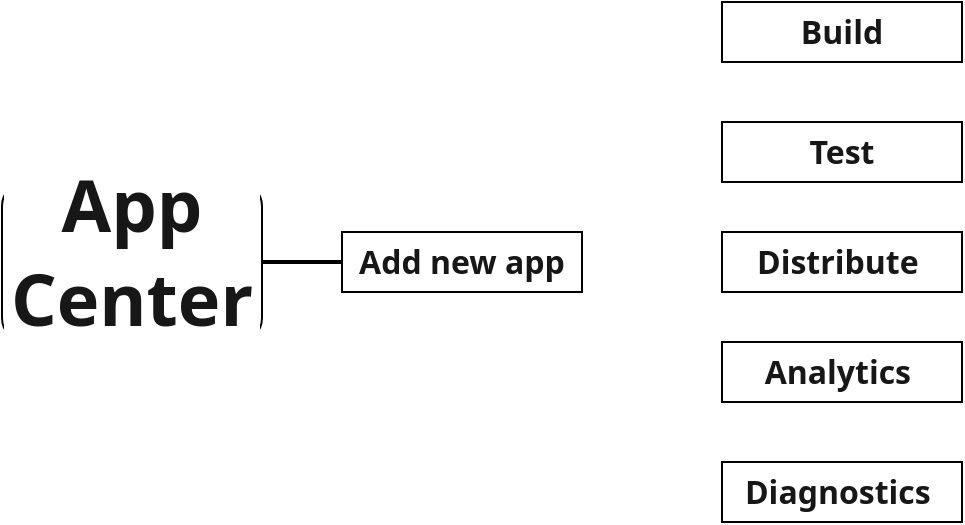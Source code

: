 <mxfile version="14.5.8" type="github">
  <diagram name="Page-1" id="74e2e168-ea6b-b213-b513-2b3c1d86103e">
    <mxGraphModel dx="1422" dy="794" grid="1" gridSize="10" guides="1" tooltips="1" connect="1" arrows="1" fold="1" page="1" pageScale="1" pageWidth="1100" pageHeight="850" background="#ffffff" math="0" shadow="0">
      <root>
        <mxCell id="0" />
        <mxCell id="1" parent="0" />
        <mxCell id="1yIDL5ooGT145qJ7OEon-2" value="&lt;h1 id=&quot;app-center-quickstart&quot; style=&quot;box-sizing: inherit ; font-size: 2.25rem ; margin: -10px 0px 0px ; padding: 0px ; outline-color: inherit ; line-height: 1.3 ; overflow-wrap: break-word ; word-break: break-word ; color: rgb(23 , 23 , 23) ; font-family: &amp;#34;segoe ui&amp;#34; , &amp;#34;segoeui&amp;#34; , &amp;#34;helvetica neue&amp;#34; , &amp;#34;helvetica&amp;#34; , &amp;#34;arial&amp;#34; , sans-serif ; background-color: rgb(255 , 255 , 255)&quot;&gt;App Center&lt;/h1&gt;" style="rounded=1;whiteSpace=wrap;html=1;" parent="1" vertex="1">
          <mxGeometry x="120" y="220" width="130" height="80" as="geometry" />
        </mxCell>
        <mxCell id="1yIDL5ooGT145qJ7OEon-3" value="&lt;span style=&quot;box-sizing: inherit ; font-weight: 600 ; outline-color: inherit ; color: rgb(23 , 23 , 23) ; font-family: &amp;#34;segoe ui&amp;#34; , &amp;#34;segoeui&amp;#34; , &amp;#34;helvetica neue&amp;#34; , &amp;#34;helvetica&amp;#34; , &amp;#34;arial&amp;#34; , sans-serif ; font-size: 16px ; text-align: left ; background-color: rgb(255 , 255 , 255)&quot;&gt;Add new app&lt;br&gt;&lt;/span&gt;" style="rounded=0;whiteSpace=wrap;html=1;" parent="1" vertex="1">
          <mxGeometry x="290" y="245" width="120" height="30" as="geometry" />
        </mxCell>
        <mxCell id="1yIDL5ooGT145qJ7OEon-4" value="&lt;span style=&quot;box-sizing: inherit ; font-weight: 600 ; outline-color: inherit ; color: rgb(23 , 23 , 23) ; font-family: &amp;#34;segoe ui&amp;#34; , &amp;#34;segoeui&amp;#34; , &amp;#34;helvetica neue&amp;#34; , &amp;#34;helvetica&amp;#34; , &amp;#34;arial&amp;#34; , sans-serif ; font-size: 16px ; text-align: left ; background-color: rgb(255 , 255 , 255)&quot;&gt;Build&lt;br&gt;&lt;/span&gt;" style="rounded=0;whiteSpace=wrap;html=1;" parent="1" vertex="1">
          <mxGeometry x="480" y="130" width="120" height="30" as="geometry" />
        </mxCell>
        <mxCell id="1yIDL5ooGT145qJ7OEon-9" value="" style="line;strokeWidth=2;html=1;" parent="1" vertex="1">
          <mxGeometry x="250" y="245" width="40" height="30" as="geometry" />
        </mxCell>
        <mxCell id="1yIDL5ooGT145qJ7OEon-10" value="&lt;span style=&quot;box-sizing: inherit ; font-weight: 600 ; outline-color: inherit ; color: rgb(23 , 23 , 23) ; font-family: &amp;#34;segoe ui&amp;#34; , &amp;#34;segoeui&amp;#34; , &amp;#34;helvetica neue&amp;#34; , &amp;#34;helvetica&amp;#34; , &amp;#34;arial&amp;#34; , sans-serif ; font-size: 16px ; text-align: left ; background-color: rgb(255 , 255 , 255)&quot;&gt;&lt;br&gt;Test&lt;br&gt;&lt;br&gt;&lt;/span&gt;" style="rounded=0;whiteSpace=wrap;html=1;" parent="1" vertex="1">
          <mxGeometry x="480" y="190" width="120" height="30" as="geometry" />
        </mxCell>
        <mxCell id="1yIDL5ooGT145qJ7OEon-11" value="&lt;span style=&quot;box-sizing: inherit ; font-weight: 600 ; outline-color: inherit ; color: rgb(23 , 23 , 23) ; font-family: &amp;#34;segoe ui&amp;#34; , &amp;#34;segoeui&amp;#34; , &amp;#34;helvetica neue&amp;#34; , &amp;#34;helvetica&amp;#34; , &amp;#34;arial&amp;#34; , sans-serif ; font-size: 16px ; text-align: left ; background-color: rgb(255 , 255 , 255)&quot;&gt;&lt;br&gt;Distribute&lt;/span&gt;&lt;span style=&quot;color: rgb(23 , 23 , 23) ; font-family: &amp;#34;segoe ui&amp;#34; , &amp;#34;segoeui&amp;#34; , &amp;#34;helvetica neue&amp;#34; , &amp;#34;helvetica&amp;#34; , &amp;#34;arial&amp;#34; , sans-serif ; font-size: 16px ; text-align: left ; background-color: rgb(255 , 255 , 255)&quot;&gt;&amp;nbsp;&lt;br&gt;&lt;br&gt;&lt;/span&gt;" style="rounded=0;whiteSpace=wrap;html=1;" parent="1" vertex="1">
          <mxGeometry x="480" y="245" width="120" height="30" as="geometry" />
        </mxCell>
        <mxCell id="1yIDL5ooGT145qJ7OEon-12" value="&lt;span style=&quot;box-sizing: inherit ; font-weight: 600 ; outline-color: inherit ; color: rgb(23 , 23 , 23) ; font-family: &amp;#34;segoe ui&amp;#34; , &amp;#34;segoeui&amp;#34; , &amp;#34;helvetica neue&amp;#34; , &amp;#34;helvetica&amp;#34; , &amp;#34;arial&amp;#34; , sans-serif ; font-size: 16px ; text-align: left ; background-color: rgb(255 , 255 , 255)&quot;&gt;Analytics&lt;/span&gt;&lt;span style=&quot;color: rgb(23 , 23 , 23) ; font-family: &amp;#34;segoe ui&amp;#34; , &amp;#34;segoeui&amp;#34; , &amp;#34;helvetica neue&amp;#34; , &amp;#34;helvetica&amp;#34; , &amp;#34;arial&amp;#34; , sans-serif ; font-size: 16px ; text-align: left ; background-color: rgb(255 , 255 , 255)&quot;&gt;&amp;nbsp;&lt;/span&gt;" style="rounded=0;whiteSpace=wrap;html=1;" parent="1" vertex="1">
          <mxGeometry x="480" y="300" width="120" height="30" as="geometry" />
        </mxCell>
        <mxCell id="1yIDL5ooGT145qJ7OEon-14" value="&lt;span style=&quot;box-sizing: inherit ; font-weight: 600 ; outline-color: inherit ; color: rgb(23 , 23 , 23) ; font-family: &amp;#34;segoe ui&amp;#34; , &amp;#34;segoeui&amp;#34; , &amp;#34;helvetica neue&amp;#34; , &amp;#34;helvetica&amp;#34; , &amp;#34;arial&amp;#34; , sans-serif ; font-size: 16px ; text-align: left ; background-color: rgb(255 , 255 , 255)&quot;&gt;Diagnostics&lt;/span&gt;&lt;span style=&quot;color: rgb(23 , 23 , 23) ; font-family: &amp;#34;segoe ui&amp;#34; , &amp;#34;segoeui&amp;#34; , &amp;#34;helvetica neue&amp;#34; , &amp;#34;helvetica&amp;#34; , &amp;#34;arial&amp;#34; , sans-serif ; font-size: 16px ; text-align: left ; background-color: rgb(255 , 255 , 255)&quot;&gt;&amp;nbsp;&lt;/span&gt;" style="rounded=0;whiteSpace=wrap;html=1;" parent="1" vertex="1">
          <mxGeometry x="480" y="360" width="120" height="30" as="geometry" />
        </mxCell>
      </root>
    </mxGraphModel>
  </diagram>
</mxfile>

